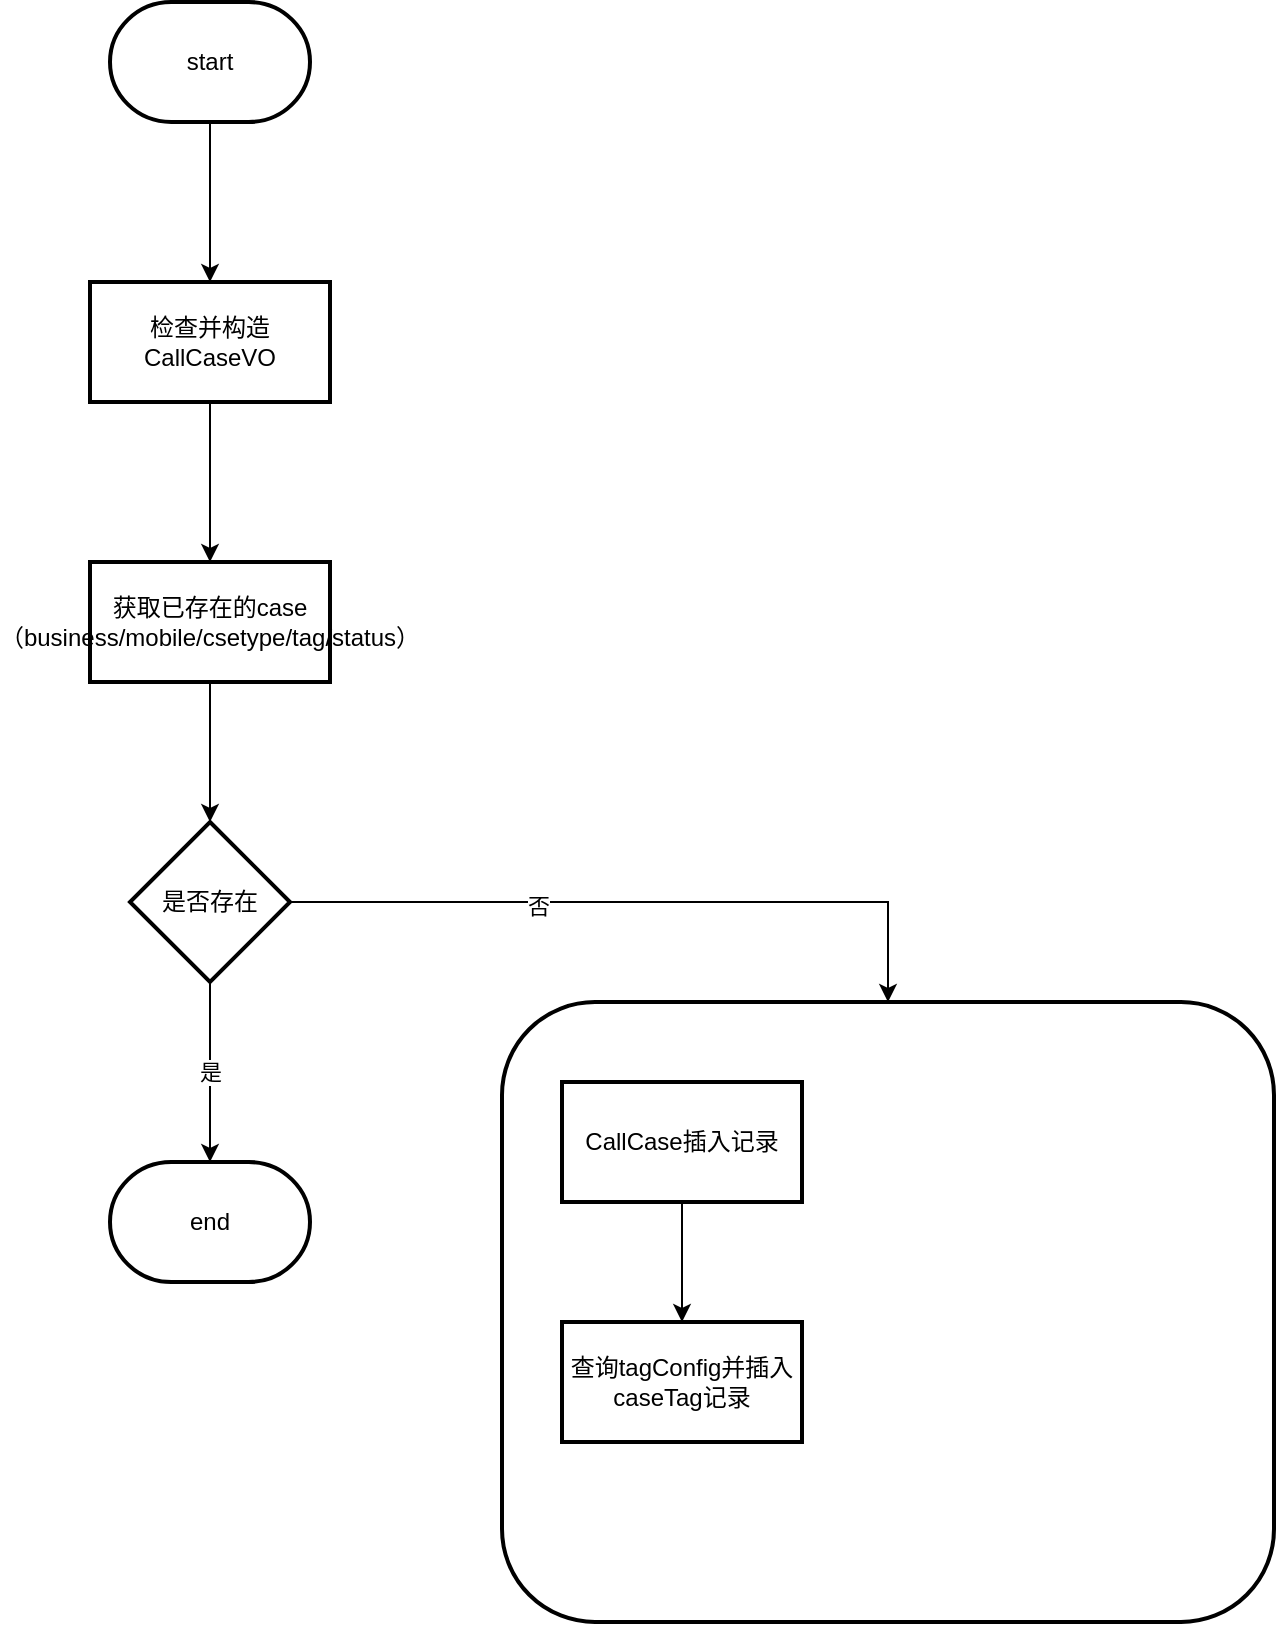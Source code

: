 <mxfile version="21.6.2" type="github">
  <diagram name="/api/call/case/createCase" id="pLQk5CyAClHfIRqmhlo2">
    <mxGraphModel dx="1194" dy="616" grid="1" gridSize="10" guides="1" tooltips="1" connect="1" arrows="1" fold="1" page="1" pageScale="1" pageWidth="827" pageHeight="1169" math="0" shadow="0">
      <root>
        <mxCell id="0" />
        <mxCell id="1" parent="0" />
        <mxCell id="LZJOLQ2CRIo_n_McOpZt-3" value="" style="edgeStyle=orthogonalEdgeStyle;rounded=0;orthogonalLoop=1;jettySize=auto;html=1;" edge="1" parent="1" source="LZJOLQ2CRIo_n_McOpZt-1" target="LZJOLQ2CRIo_n_McOpZt-2">
          <mxGeometry relative="1" as="geometry" />
        </mxCell>
        <mxCell id="LZJOLQ2CRIo_n_McOpZt-1" value="start" style="strokeWidth=2;html=1;shape=mxgraph.flowchart.terminator;whiteSpace=wrap;" vertex="1" parent="1">
          <mxGeometry x="314" y="40" width="100" height="60" as="geometry" />
        </mxCell>
        <mxCell id="LZJOLQ2CRIo_n_McOpZt-5" value="" style="edgeStyle=orthogonalEdgeStyle;rounded=0;orthogonalLoop=1;jettySize=auto;html=1;" edge="1" parent="1" source="LZJOLQ2CRIo_n_McOpZt-2" target="LZJOLQ2CRIo_n_McOpZt-4">
          <mxGeometry relative="1" as="geometry" />
        </mxCell>
        <mxCell id="LZJOLQ2CRIo_n_McOpZt-2" value="检查并构造CallCaseVO" style="whiteSpace=wrap;html=1;strokeWidth=2;" vertex="1" parent="1">
          <mxGeometry x="304" y="180" width="120" height="60" as="geometry" />
        </mxCell>
        <mxCell id="LZJOLQ2CRIo_n_McOpZt-7" value="" style="edgeStyle=orthogonalEdgeStyle;rounded=0;orthogonalLoop=1;jettySize=auto;html=1;" edge="1" parent="1" source="LZJOLQ2CRIo_n_McOpZt-4" target="LZJOLQ2CRIo_n_McOpZt-6">
          <mxGeometry relative="1" as="geometry" />
        </mxCell>
        <mxCell id="LZJOLQ2CRIo_n_McOpZt-4" value="获取已存在的case&lt;br&gt;（business/mobile/csetype/tag/status）" style="whiteSpace=wrap;html=1;strokeWidth=2;" vertex="1" parent="1">
          <mxGeometry x="304" y="320" width="120" height="60" as="geometry" />
        </mxCell>
        <mxCell id="LZJOLQ2CRIo_n_McOpZt-14" value="是" style="edgeStyle=orthogonalEdgeStyle;rounded=0;orthogonalLoop=1;jettySize=auto;html=1;entryX=0.5;entryY=0;entryDx=0;entryDy=0;entryPerimeter=0;" edge="1" parent="1" source="LZJOLQ2CRIo_n_McOpZt-6" target="LZJOLQ2CRIo_n_McOpZt-10">
          <mxGeometry relative="1" as="geometry">
            <Array as="points">
              <mxPoint x="364" y="580" />
              <mxPoint x="364" y="580" />
            </Array>
          </mxGeometry>
        </mxCell>
        <mxCell id="LZJOLQ2CRIo_n_McOpZt-20" value="" style="edgeStyle=orthogonalEdgeStyle;rounded=0;orthogonalLoop=1;jettySize=auto;html=1;" edge="1" parent="1" source="LZJOLQ2CRIo_n_McOpZt-6" target="LZJOLQ2CRIo_n_McOpZt-19">
          <mxGeometry relative="1" as="geometry" />
        </mxCell>
        <mxCell id="LZJOLQ2CRIo_n_McOpZt-21" value="否" style="edgeLabel;html=1;align=center;verticalAlign=middle;resizable=0;points=[];" vertex="1" connectable="0" parent="LZJOLQ2CRIo_n_McOpZt-20">
          <mxGeometry x="-0.289" y="-2" relative="1" as="geometry">
            <mxPoint as="offset" />
          </mxGeometry>
        </mxCell>
        <mxCell id="LZJOLQ2CRIo_n_McOpZt-6" value="是否存在" style="rhombus;whiteSpace=wrap;html=1;strokeWidth=2;" vertex="1" parent="1">
          <mxGeometry x="324" y="450" width="80" height="80" as="geometry" />
        </mxCell>
        <mxCell id="LZJOLQ2CRIo_n_McOpZt-10" value="end" style="strokeWidth=2;html=1;shape=mxgraph.flowchart.terminator;whiteSpace=wrap;" vertex="1" parent="1">
          <mxGeometry x="314" y="620" width="100" height="60" as="geometry" />
        </mxCell>
        <mxCell id="LZJOLQ2CRIo_n_McOpZt-19" value="" style="rounded=1;whiteSpace=wrap;html=1;strokeWidth=2;" vertex="1" parent="1">
          <mxGeometry x="510" y="540" width="386" height="310" as="geometry" />
        </mxCell>
        <mxCell id="LZJOLQ2CRIo_n_McOpZt-23" value="" style="edgeStyle=orthogonalEdgeStyle;rounded=0;orthogonalLoop=1;jettySize=auto;html=1;" edge="1" parent="1" source="LZJOLQ2CRIo_n_McOpZt-13" target="LZJOLQ2CRIo_n_McOpZt-22">
          <mxGeometry relative="1" as="geometry" />
        </mxCell>
        <mxCell id="LZJOLQ2CRIo_n_McOpZt-13" value="CallCase插入记录" style="whiteSpace=wrap;html=1;strokeWidth=2;" vertex="1" parent="1">
          <mxGeometry x="540" y="580" width="120" height="60" as="geometry" />
        </mxCell>
        <mxCell id="LZJOLQ2CRIo_n_McOpZt-22" value="查询tagConfig并插入caseTag记录" style="whiteSpace=wrap;html=1;strokeWidth=2;" vertex="1" parent="1">
          <mxGeometry x="540" y="700" width="120" height="60" as="geometry" />
        </mxCell>
      </root>
    </mxGraphModel>
  </diagram>
</mxfile>
